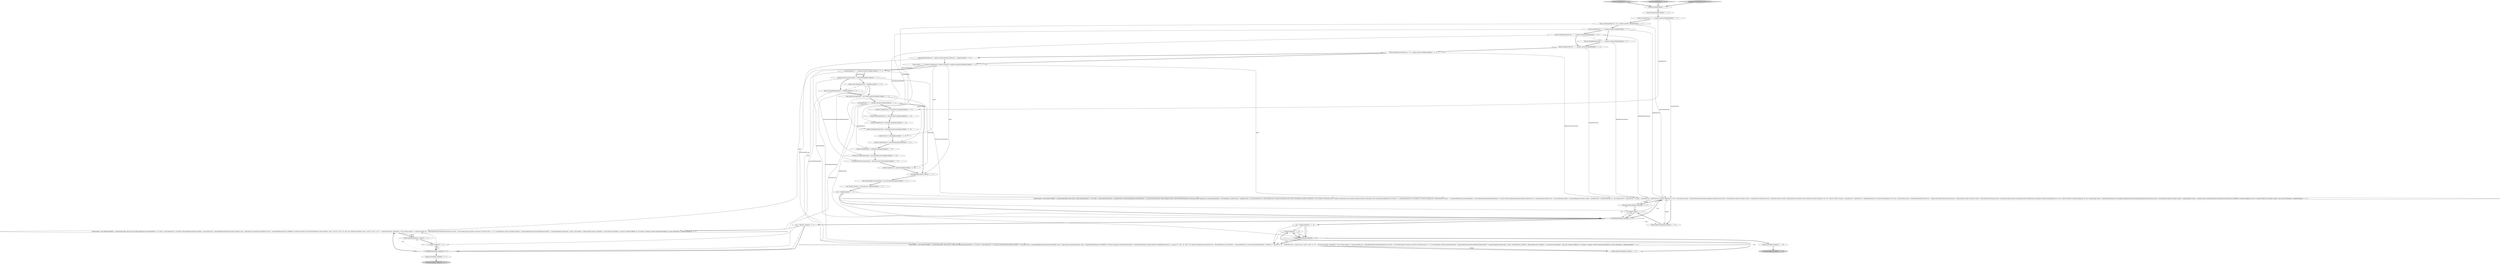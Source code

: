 digraph {
41 [style = filled, label = "testStressGetRealtime['0', '1', '0']", fillcolor = lightgray, shape = diamond image = "AAA0AAABBB2BBB"];
32 [style = filled, label = "i++@@@184@@@['1', '1', '0']", fillcolor = white, shape = ellipse image = "AAA0AAABBB1BBB"];
21 [style = filled, label = "verbose(\"deletePercent=\",deletePercent)@@@20@@@['1', '1', '0']", fillcolor = white, shape = ellipse image = "AAA0AAABBB1BBB"];
25 [style = filled, label = "verbose(\"maxConcurrentCommits=\",maxConcurrentCommits)@@@26@@@['1', '1', '0']", fillcolor = white, shape = ellipse image = "AAA0AAABBB1BBB"];
27 [style = filled, label = "i < nReadThreads@@@183@@@['1', '1', '0']", fillcolor = white, shape = diamond image = "AAA0AAABBB1BBB"];
17 [style = filled, label = "int i = 0@@@182@@@['1', '1', '0']", fillcolor = white, shape = ellipse image = "AAA0AAABBB1BBB"];
29 [style = filled, label = "Thread thread = new Thread(\"WRITER\" + i){@Override public void run(){try {while (operations.get() > 0) {int oper = rand.nextInt(100)if (oper < commitPercent) {if (numCommitting.incrementAndGet() <= maxConcurrentCommits) {Map<Integer,DocInfo> newCommittedModellong versionsynchronized (globalLock) {newCommittedModel = new HashMap<>(model)version = snapshotCount++}if (rand.nextInt(100) < softCommitPercent) {verbose(\"softCommit start\")assertU(TestHarness.commit(\"softCommit\",\"true\"))verbose(\"softCommit end\")}{verbose(\"hardCommit start\")assertU(commit())verbose(\"hardCommit end\")}synchronized (globalLock) {if (version >= committedModelClock) {if (VERBOSE) {verbose(\"installing new committedModel version=\" + committedModelClock)}committedModel = newCommittedModelcommittedModelClock = version}}}numCommitting.decrementAndGet()continue}int id = rand.nextInt(ndocs)Object sync = syncArr(id(boolean before = rand.nextBoolean()if (before) {lastId = id}DocInfo info = model.get(id)long val = info.vallong nextVal = Math.abs(val) + 1if (oper < commitPercent + deletePercent) {verbose(\"deleting id\",id,\"val=\",nextVal)Long version = deleteAndGetVersion(Integer.toString(id),null)assertTrue(version < 0)synchronized (model) {DocInfo currInfo = model.get(id)if (Math.abs(version) > Math.abs(currInfo.version)) {model.put(id,new DocInfo(version,-nextVal))}}verbose(\"deleting id\",id,\"val=\",nextVal,\"DONE\")}if (oper < commitPercent + deletePercent + deleteByQueryPercent) {verbose(\"deleteByQyery id\",id,\"val=\",nextVal)Long version = deleteByQueryAndGetVersion(\"id:\" + Integer.toString(id),null)assertTrue(version < 0)synchronized (model) {DocInfo currInfo = model.get(id)if (Math.abs(version) > Math.abs(currInfo.version)) {model.put(id,new DocInfo(version,-nextVal))}}verbose(\"deleteByQyery id\",id,\"val=\",nextVal,\"DONE\")}{verbose(\"adding id\",id,\"val=\",nextVal)Long version = addAndGetVersion(sdoc(\"id\",Integer.toString(id),field,Long.toString(nextVal)),null)assertTrue(version > 0)synchronized (model) {DocInfo currInfo = model.get(id)if (version > currInfo.version) {model.put(id,new DocInfo(version,nextVal))}}if (VERBOSE) {verbose(\"adding id\",id,\"val=\",nextVal,\"DONE\")}}if (!before) {lastId = id}}}catch (Throwable e) }}@@@23@@@['1', '1', '1']", fillcolor = white, shape = ellipse image = "AAA0AAABBB1BBB"];
2 [style = filled, label = "verbose(\"percentRealtimeQuery=\",percentRealtimeQuery)@@@25@@@['1', '1', '0']", fillcolor = white, shape = ellipse image = "AAA0AAABBB1BBB"];
50 [style = filled, label = "threads.add(thread)@@@173@@@['0', '0', '1']", fillcolor = white, shape = ellipse image = "AAA0AAABBB3BBB"];
20 [style = filled, label = "final int percentRealtimeQuery = 60@@@15@@@['1', '1', '0']", fillcolor = white, shape = ellipse image = "AAA0AAABBB1BBB"];
34 [style = filled, label = "Thread thread = new Thread(\"READER\" + i){@Override public void run(){try {while (operations.decrementAndGet() >= 0) {int id = rand.nextInt(100) < 25? lastId: rand.nextInt(ndocs)boolean realTime = rand.nextInt(100) < percentRealtimeQueryDocInfo infoif (realTime) {info = model.get(id)}{synchronized (this) {info = committedModel.get(id)}}if (VERBOSE) {verbose(\"querying id\",id)}boolean filteredOut = falseSolrQueryRequest sreqif (realTime) {ModifiableSolrParams p = params(\"wt\",\"json\",\"qt\",\"/get\",\"ids\",Integer.toString(id))if (rand.nextInt(100) < filteredGetPercent) {int idToFilter = rand.nextBoolean()? id: rand.nextInt(ndocs)filteredOut = idToFilter != idp.add(\"fq\",\"id:\" + idToFilter)}sreq = req(p)}{sreq = req(\"wt\",\"json\",\"q\",\"id:\" + Integer.toString(id),\"omitHeader\",\"true\")}String response = h.query(sreq)Map rsp = (Map)ObjectBuilder.fromJSON(response)List doclist = (List)(((Map)rsp.get(\"response\")).get(\"docs\"))if (doclist.size() == 0) {}{assertEquals(1,doclist.size())long foundVal = (Long)(((Map)doclist.get(0)).get(FIELD))long foundVer = (Long)(((Map)doclist.get(0)).get(\"_version_\"))if (filteredOut || foundVal < Math.abs(info.val) || (foundVer == info.version && foundVal != info.val)) {verbose(\"ERROR, id=\",id,\"found=\",response,\"model\",info)assertTrue(false)}}}}catch (Throwable e) }}@@@185@@@['1', '1', '0']", fillcolor = white, shape = ellipse image = "AAA0AAABBB1BBB"];
22 [style = filled, label = "final AtomicInteger numCommitting = new AtomicInteger()@@@18@@@['1', '1', '1']", fillcolor = white, shape = ellipse image = "AAA0AAABBB1BBB"];
45 [style = filled, label = "Thread thread = new Thread(\"READER\" + i){@Override public void run(){try {while (operations.decrementAndGet() >= 0) {int id = rand.nextInt(100) < 25? lastId: rand.nextInt(ndocs)boolean realTime = rand.nextInt(100) < percentRealtimeQueryDocInfo infoif (realTime) {info = model.get(id)}{synchronized (globalLock) {info = committedModel.get(id)}}if (VERBOSE) {verbose(\"querying id\",id)}SolrQueryRequest sreqif (realTime) {sreq = req(\"wt\",\"json\",\"qt\",\"/get\",\"ids\",Integer.toString(id))}{sreq = req(\"wt\",\"json\",\"q\",\"id:\" + Integer.toString(id),\"omitHeader\",\"true\")}String response = h.query(sreq)Map rsp = (Map)ObjectBuilder.fromJSON(response)List doclist = (List)(((Map)rsp.get(\"response\")).get(\"docs\"))if (doclist.size() == 0) {}{assertEquals(1,doclist.size())long foundVal = (Long)(((Map)doclist.get(0)).get(field))long foundVer = (Long)(((Map)doclist.get(0)).get(\"_version_\"))if (foundVer < Math.abs(info.version) || (foundVer == info.version && foundVal != info.val)) {verbose(\"ERROR, id=\",id,\"found=\",response,\"model\",info)assertTrue(false)}}}}catch (Throwable e) }}@@@124@@@['0', '0', '1']", fillcolor = white, shape = ellipse image = "AAA0AAABBB3BBB"];
43 [style = filled, label = "thread.join()@@@179@@@['0', '0', '1']", fillcolor = lightgray, shape = ellipse image = "AAA0AAABBB3BBB"];
8 [style = filled, label = "verbose(\"nWriteThreads=\",nWriteThreads)@@@23@@@['1', '1', '0']", fillcolor = white, shape = ellipse image = "AAA0AAABBB1BBB"];
14 [style = filled, label = "final int softCommitPercent = 30 + random().nextInt(75)@@@6@@@['1', '1', '1']", fillcolor = white, shape = ellipse image = "AAA0AAABBB1BBB"];
39 [style = filled, label = "final int commitPercent = 5 + random().nextInt(20)@@@5@@@['1', '1', '1']", fillcolor = white, shape = ellipse image = "AAA0AAABBB1BBB"];
9 [style = filled, label = "initModel(ndocs)@@@17@@@['1', '1', '1']", fillcolor = white, shape = ellipse image = "AAA0AAABBB1BBB"];
23 [style = filled, label = "thread.start()@@@244@@@['1', '1', '0']", fillcolor = white, shape = ellipse image = "AAA0AAABBB1BBB"];
35 [style = filled, label = "testStressGetRealtime['1', '0', '0']", fillcolor = lightgray, shape = diamond image = "AAA0AAABBB1BBB"];
4 [style = filled, label = "int nReadThreads = 5 + random().nextInt(25)@@@16@@@['1', '1', '1']", fillcolor = white, shape = ellipse image = "AAA0AAABBB1BBB"];
16 [style = filled, label = "int i = 0@@@20@@@['1', '1', '1']", fillcolor = white, shape = ellipse image = "AAA0AAABBB1BBB"];
10 [style = filled, label = "verbose(\"deleteByQueryPercent=\",deleteByQueryPercent)@@@21@@@['1', '1', '0']", fillcolor = white, shape = ellipse image = "AAA0AAABBB1BBB"];
5 [style = filled, label = "verbose(\"softCommitPercent=\",softCommitPercent)@@@19@@@['1', '1', '0']", fillcolor = white, shape = ellipse image = "AAA0AAABBB1BBB"];
42 [style = filled, label = "threads.add(thread)@@@119@@@['0', '0', '1']", fillcolor = white, shape = ellipse image = "AAA0AAABBB3BBB"];
1 [style = filled, label = "final int deleteByQueryPercent = 1 + random().nextInt(5)@@@8@@@['1', '1', '0']", fillcolor = white, shape = ellipse image = "AAA0AAABBB1BBB"];
24 [style = filled, label = "threads.add(thread)@@@180@@@['1', '1', '0']", fillcolor = white, shape = ellipse image = "AAA0AAABBB1BBB"];
6 [style = filled, label = "thread.join()@@@247@@@['1', '1', '0']", fillcolor = lightgray, shape = ellipse image = "AAA0AAABBB1BBB"];
12 [style = filled, label = "final AtomicLong operations = new AtomicLong(50000)@@@15@@@['1', '1', '1']", fillcolor = white, shape = ellipse image = "AAA0AAABBB1BBB"];
49 [style = filled, label = "final int deleteByQueryPercent = 1 + random().nextInt(5)@@@8@@@['0', '0', '1']", fillcolor = white, shape = ellipse image = "AAA0AAABBB3BBB"];
11 [style = filled, label = "verbose(\"operations=\",operations)@@@27@@@['1', '1', '0']", fillcolor = white, shape = ellipse image = "AAA0AAABBB1BBB"];
47 [style = filled, label = "i < nReadThreads@@@122@@@['0', '0', '1']", fillcolor = white, shape = diamond image = "AAA0AAABBB3BBB"];
18 [style = filled, label = "final int deletePercent = 4 + random().nextInt(25)@@@7@@@['1', '1', '1']", fillcolor = white, shape = ellipse image = "AAA0AAABBB1BBB"];
46 [style = filled, label = "int i = 0@@@121@@@['0', '0', '1']", fillcolor = white, shape = ellipse image = "AAA0AAABBB3BBB"];
0 [style = filled, label = "i < nWriteThreads@@@21@@@['1', '1', '1']", fillcolor = white, shape = diamond image = "AAA0AAABBB1BBB"];
7 [style = filled, label = "int nWriteThreads = 5 + random().nextInt(25)@@@12@@@['1', '1', '1']", fillcolor = white, shape = ellipse image = "AAA0AAABBB1BBB"];
37 [style = filled, label = "List<Thread> threads = new ArrayList<>()@@@19@@@['1', '1', '1']", fillcolor = white, shape = ellipse image = "AAA0AAABBB1BBB"];
3 [style = filled, label = "threads.add(thread)@@@241@@@['1', '1', '0']", fillcolor = white, shape = ellipse image = "AAA0AAABBB1BBB"];
15 [style = filled, label = "verbose(\"commitPercent=\",commitPercent)@@@18@@@['1', '1', '0']", fillcolor = white, shape = ellipse image = "AAA0AAABBB1BBB"];
51 [style = filled, label = "thread.start()@@@176@@@['0', '0', '1']", fillcolor = white, shape = ellipse image = "AAA0AAABBB3BBB"];
52 [style = filled, label = "final int percentRealtimeQuery = 75@@@14@@@['0', '0', '1']", fillcolor = white, shape = ellipse image = "AAA0AAABBB3BBB"];
36 [style = filled, label = "final int optimisticPercent = 1 + random().nextInt(50)@@@9@@@['1', '1', '1']", fillcolor = white, shape = ellipse image = "AAA0AAABBB1BBB"];
30 [style = filled, label = "clearIndex()@@@3@@@['1', '1', '1']", fillcolor = white, shape = ellipse image = "AAA0AAABBB1BBB"];
38 [style = filled, label = "i++@@@22@@@['1', '1', '1']", fillcolor = white, shape = ellipse image = "AAA0AAABBB1BBB"];
40 [style = filled, label = "final int filteredGetPercent = random().nextInt(random().nextInt(20) + 1)@@@11@@@['1', '1', '0']", fillcolor = white, shape = ellipse image = "AAA0AAABBB1BBB"];
44 [style = filled, label = "i++@@@123@@@['0', '0', '1']", fillcolor = white, shape = ellipse image = "AAA0AAABBB3BBB"];
31 [style = filled, label = "final int optimisticCorrectPercent = 25 + random().nextInt(70)@@@10@@@['1', '1', '1']", fillcolor = white, shape = ellipse image = "AAA0AAABBB1BBB"];
48 [style = filled, label = "testStressGetRealtimeVersions['0', '0', '1']", fillcolor = lightgray, shape = diamond image = "AAA0AAABBB3BBB"];
26 [style = filled, label = "verbose(\"ndocs=\",ndocs)@@@22@@@['1', '1', '0']", fillcolor = white, shape = ellipse image = "AAA0AAABBB1BBB"];
19 [style = filled, label = "final int maxConcurrentCommits = nWriteThreads@@@13@@@['1', '1', '1']", fillcolor = white, shape = ellipse image = "AAA0AAABBB1BBB"];
33 [style = filled, label = "final int ndocs = 5 + (random().nextBoolean()? random().nextInt(25): random().nextInt(200))@@@11@@@['1', '1', '1']", fillcolor = white, shape = ellipse image = "AAA0AAABBB1BBB"];
28 [style = filled, label = "assertU(commit())@@@4@@@['1', '1', '1']", fillcolor = white, shape = ellipse image = "AAA0AAABBB1BBB"];
13 [style = filled, label = "verbose(\"nReadThreads=\",nReadThreads)@@@24@@@['1', '1', '0']", fillcolor = white, shape = ellipse image = "AAA0AAABBB1BBB"];
21->10 [style = bold, label=""];
7->0 [style = solid, label="nWriteThreads"];
16->0 [style = bold, label=""];
19->25 [style = solid, label="maxConcurrentCommits"];
27->32 [style = dotted, label="true"];
20->52 [style = dashed, label="0"];
52->45 [style = solid, label="percentRealtimeQuery"];
0->46 [style = bold, label=""];
22->37 [style = bold, label=""];
50->44 [style = bold, label=""];
4->15 [style = bold, label=""];
39->14 [style = bold, label=""];
20->34 [style = solid, label="percentRealtimeQuery"];
29->24 [style = solid, label="thread"];
11->9 [style = bold, label=""];
4->27 [style = solid, label="nReadThreads"];
18->49 [style = bold, label=""];
30->28 [style = bold, label=""];
1->49 [style = dashed, label="0"];
45->50 [style = solid, label="thread"];
20->2 [style = solid, label="percentRealtimeQuery"];
0->24 [style = dotted, label="true"];
47->51 [style = bold, label=""];
14->29 [style = solid, label="softCommitPercent"];
12->11 [style = solid, label="operations"];
31->40 [style = bold, label=""];
17->32 [style = solid, label="i"];
44->45 [style = solid, label="i"];
17->27 [style = bold, label=""];
19->29 [style = solid, label="maxConcurrentCommits"];
33->45 [style = solid, label="ndocs"];
33->9 [style = solid, label="ndocs"];
2->25 [style = bold, label=""];
44->47 [style = bold, label=""];
46->45 [style = solid, label="i"];
7->8 [style = solid, label="nWriteThreads"];
49->36 [style = bold, label=""];
39->29 [style = solid, label="commitPercent"];
33->7 [style = bold, label=""];
0->38 [style = dotted, label="true"];
1->29 [style = solid, label="deleteByQueryPercent"];
0->17 [style = bold, label=""];
19->20 [style = bold, label=""];
36->31 [style = bold, label=""];
0->29 [style = bold, label=""];
10->26 [style = bold, label=""];
24->38 [style = bold, label=""];
0->42 [style = dotted, label="true"];
44->47 [style = solid, label="i"];
40->34 [style = solid, label="filteredGetPercent"];
46->44 [style = solid, label="i"];
5->21 [style = bold, label=""];
41->30 [style = bold, label=""];
52->12 [style = bold, label=""];
38->0 [style = solid, label="i"];
18->1 [style = bold, label=""];
31->33 [style = bold, label=""];
38->0 [style = bold, label=""];
14->18 [style = bold, label=""];
33->29 [style = solid, label="ndocs"];
37->16 [style = bold, label=""];
42->38 [style = bold, label=""];
16->0 [style = solid, label="i"];
9->22 [style = bold, label=""];
4->9 [style = bold, label=""];
33->26 [style = solid, label="ndocs"];
34->3 [style = solid, label="thread"];
28->39 [style = bold, label=""];
49->29 [style = solid, label="deleteByQueryPercent"];
32->27 [style = solid, label="i"];
32->27 [style = bold, label=""];
26->8 [style = bold, label=""];
1->10 [style = solid, label="deleteByQueryPercent"];
16->38 [style = solid, label="i"];
4->13 [style = solid, label="nReadThreads"];
36->29 [style = solid, label="optimisticPercent"];
40->33 [style = bold, label=""];
27->34 [style = bold, label=""];
14->5 [style = solid, label="softCommitPercent"];
29->42 [style = bold, label=""];
23->6 [style = bold, label=""];
47->50 [style = dotted, label="true"];
51->43 [style = bold, label=""];
18->21 [style = solid, label="deletePercent"];
47->45 [style = bold, label=""];
48->30 [style = bold, label=""];
32->34 [style = solid, label="i"];
35->30 [style = bold, label=""];
7->19 [style = bold, label=""];
17->27 [style = solid, label="i"];
8->13 [style = bold, label=""];
13->2 [style = bold, label=""];
4->47 [style = solid, label="nReadThreads"];
33->34 [style = solid, label="ndocs"];
18->29 [style = solid, label="deletePercent"];
27->34 [style = dotted, label="true"];
17->34 [style = solid, label="i"];
47->45 [style = dotted, label="true"];
38->29 [style = solid, label="i"];
47->44 [style = dotted, label="true"];
46->47 [style = bold, label=""];
1->36 [style = bold, label=""];
15->5 [style = bold, label=""];
27->3 [style = dotted, label="true"];
0->29 [style = dotted, label="true"];
12->4 [style = bold, label=""];
16->29 [style = solid, label="i"];
34->3 [style = bold, label=""];
25->11 [style = bold, label=""];
45->50 [style = bold, label=""];
31->29 [style = solid, label="optimisticCorrectPercent"];
20->12 [style = bold, label=""];
7->19 [style = solid, label="nWriteThreads"];
27->23 [style = bold, label=""];
46->47 [style = solid, label="i"];
3->32 [style = bold, label=""];
29->24 [style = bold, label=""];
39->15 [style = solid, label="commitPercent"];
19->52 [style = bold, label=""];
29->42 [style = solid, label="thread"];
}
